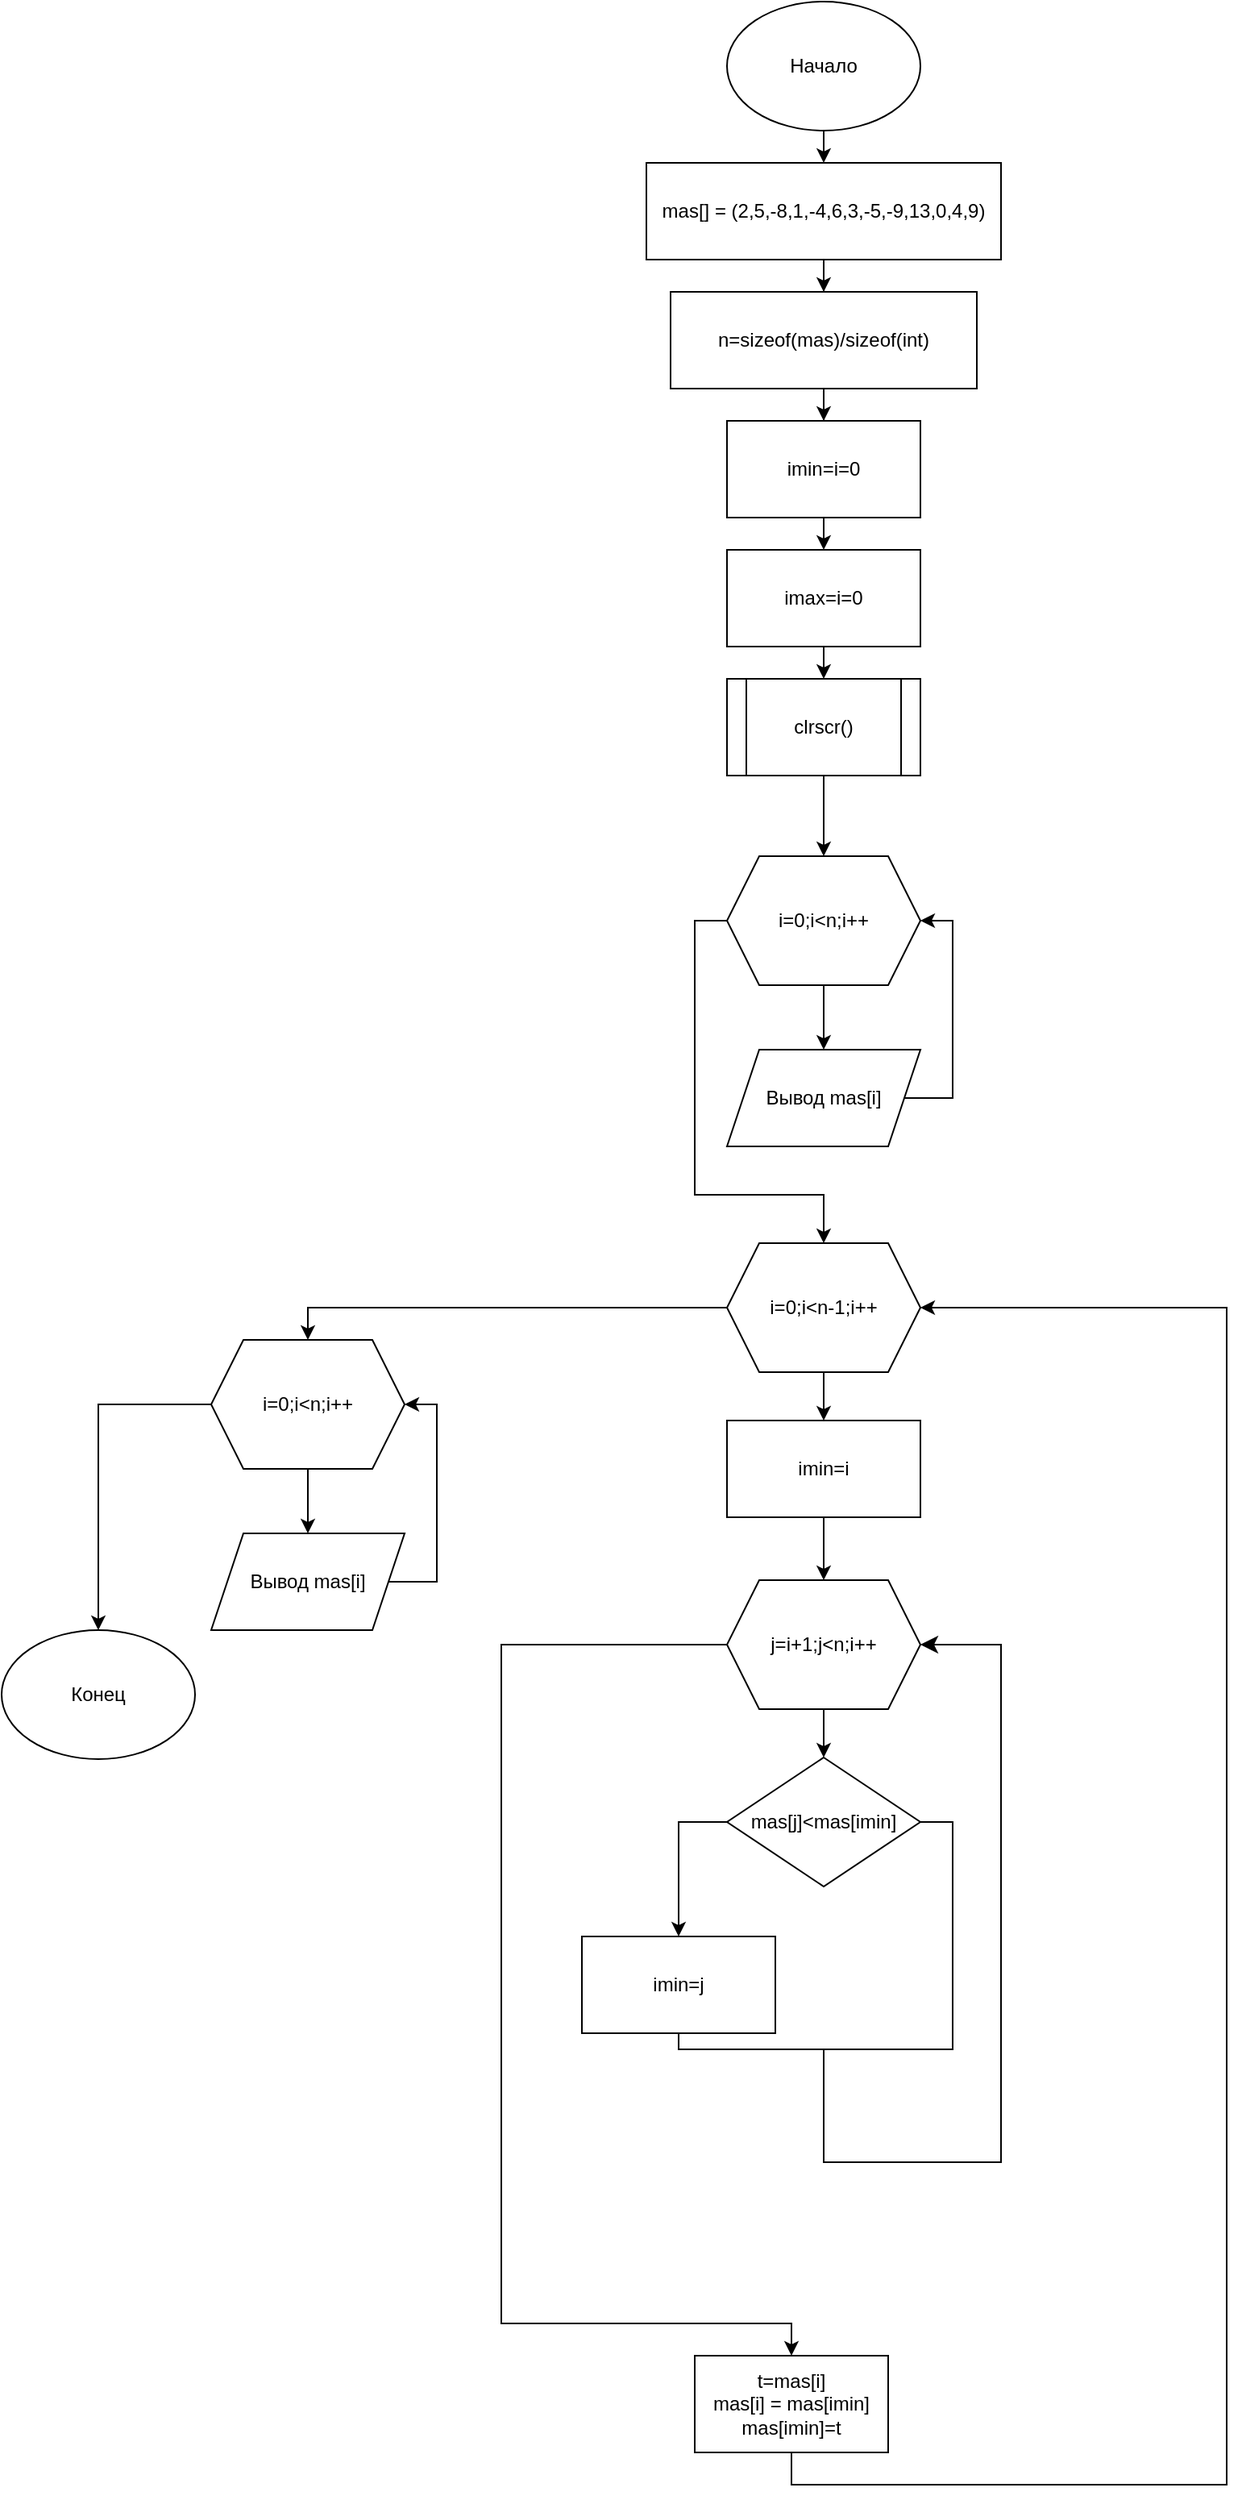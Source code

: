 <mxfile version="21.0.8" type="device" pages="4"><diagram name="Страница 1" id="xCpK1zFYW8KHWt22pNO9"><mxGraphModel dx="1434" dy="782" grid="1" gridSize="10" guides="1" tooltips="1" connect="1" arrows="1" fold="1" page="1" pageScale="1" pageWidth="827" pageHeight="1169" math="0" shadow="0"><root><mxCell id="0"/><mxCell id="1" parent="0"/><mxCell id="rhR2ILtRMwHd3k_kwmS5-3" style="edgeStyle=orthogonalEdgeStyle;rounded=0;orthogonalLoop=1;jettySize=auto;html=1;exitX=0.5;exitY=1;exitDx=0;exitDy=0;entryX=0.5;entryY=0;entryDx=0;entryDy=0;" parent="1" source="rhR2ILtRMwHd3k_kwmS5-1" target="rhR2ILtRMwHd3k_kwmS5-2" edge="1"><mxGeometry relative="1" as="geometry"/></mxCell><mxCell id="rhR2ILtRMwHd3k_kwmS5-1" value="&lt;div&gt;Начало&lt;/div&gt;" style="ellipse;whiteSpace=wrap;html=1;" parent="1" vertex="1"><mxGeometry x="470" y="10" width="120" height="80" as="geometry"/></mxCell><mxCell id="rhR2ILtRMwHd3k_kwmS5-5" style="edgeStyle=orthogonalEdgeStyle;rounded=0;orthogonalLoop=1;jettySize=auto;html=1;exitX=0.5;exitY=1;exitDx=0;exitDy=0;" parent="1" source="rhR2ILtRMwHd3k_kwmS5-2" target="rhR2ILtRMwHd3k_kwmS5-4" edge="1"><mxGeometry relative="1" as="geometry"/></mxCell><mxCell id="rhR2ILtRMwHd3k_kwmS5-2" value="mas[] = (2,5,-8,1,-4,6,3,-5,-9,13,0,4,9)" style="rounded=0;whiteSpace=wrap;html=1;" parent="1" vertex="1"><mxGeometry x="420" y="110" width="220" height="60" as="geometry"/></mxCell><mxCell id="rhR2ILtRMwHd3k_kwmS5-9" style="edgeStyle=orthogonalEdgeStyle;rounded=0;orthogonalLoop=1;jettySize=auto;html=1;exitX=0.5;exitY=1;exitDx=0;exitDy=0;" parent="1" source="rhR2ILtRMwHd3k_kwmS5-4" target="rhR2ILtRMwHd3k_kwmS5-7" edge="1"><mxGeometry relative="1" as="geometry"/></mxCell><mxCell id="rhR2ILtRMwHd3k_kwmS5-4" value="n=sizeof(mas)/sizeof(int)" style="rounded=0;whiteSpace=wrap;html=1;" parent="1" vertex="1"><mxGeometry x="435" y="190" width="190" height="60" as="geometry"/></mxCell><mxCell id="rhR2ILtRMwHd3k_kwmS5-10" style="edgeStyle=orthogonalEdgeStyle;rounded=0;orthogonalLoop=1;jettySize=auto;html=1;exitX=0.5;exitY=1;exitDx=0;exitDy=0;entryX=0.5;entryY=0;entryDx=0;entryDy=0;" parent="1" source="rhR2ILtRMwHd3k_kwmS5-7" target="rhR2ILtRMwHd3k_kwmS5-8" edge="1"><mxGeometry relative="1" as="geometry"/></mxCell><mxCell id="rhR2ILtRMwHd3k_kwmS5-7" value="imin=i=0" style="rounded=0;whiteSpace=wrap;html=1;" parent="1" vertex="1"><mxGeometry x="470" y="270" width="120" height="60" as="geometry"/></mxCell><mxCell id="rhR2ILtRMwHd3k_kwmS5-12" style="edgeStyle=orthogonalEdgeStyle;rounded=0;orthogonalLoop=1;jettySize=auto;html=1;exitX=0.5;exitY=1;exitDx=0;exitDy=0;entryX=0.5;entryY=0;entryDx=0;entryDy=0;" parent="1" source="rhR2ILtRMwHd3k_kwmS5-8" target="rhR2ILtRMwHd3k_kwmS5-11" edge="1"><mxGeometry relative="1" as="geometry"/></mxCell><mxCell id="rhR2ILtRMwHd3k_kwmS5-8" value="imax=i=0" style="rounded=0;whiteSpace=wrap;html=1;" parent="1" vertex="1"><mxGeometry x="470" y="350" width="120" height="60" as="geometry"/></mxCell><mxCell id="rhR2ILtRMwHd3k_kwmS5-16" style="edgeStyle=orthogonalEdgeStyle;rounded=0;orthogonalLoop=1;jettySize=auto;html=1;exitX=0.5;exitY=1;exitDx=0;exitDy=0;entryX=0.5;entryY=0;entryDx=0;entryDy=0;" parent="1" source="rhR2ILtRMwHd3k_kwmS5-11" target="rhR2ILtRMwHd3k_kwmS5-14" edge="1"><mxGeometry relative="1" as="geometry"/></mxCell><mxCell id="rhR2ILtRMwHd3k_kwmS5-11" value="clrscr()" style="shape=process;whiteSpace=wrap;html=1;backgroundOutline=1;" parent="1" vertex="1"><mxGeometry x="470" y="430" width="120" height="60" as="geometry"/></mxCell><mxCell id="rhR2ILtRMwHd3k_kwmS5-18" style="edgeStyle=orthogonalEdgeStyle;rounded=0;orthogonalLoop=1;jettySize=auto;html=1;exitX=0.5;exitY=1;exitDx=0;exitDy=0;entryX=0.5;entryY=0;entryDx=0;entryDy=0;" parent="1" source="rhR2ILtRMwHd3k_kwmS5-14" target="rhR2ILtRMwHd3k_kwmS5-17" edge="1"><mxGeometry relative="1" as="geometry"/></mxCell><mxCell id="rhR2ILtRMwHd3k_kwmS5-22" style="edgeStyle=orthogonalEdgeStyle;rounded=0;orthogonalLoop=1;jettySize=auto;html=1;exitX=0;exitY=0.5;exitDx=0;exitDy=0;entryX=0.5;entryY=0;entryDx=0;entryDy=0;" parent="1" source="rhR2ILtRMwHd3k_kwmS5-14" target="rhR2ILtRMwHd3k_kwmS5-21" edge="1"><mxGeometry relative="1" as="geometry"><Array as="points"><mxPoint x="450" y="580"/><mxPoint x="450" y="750"/><mxPoint x="530" y="750"/></Array></mxGeometry></mxCell><mxCell id="rhR2ILtRMwHd3k_kwmS5-14" value="i=0;i&amp;lt;n;i++" style="shape=hexagon;perimeter=hexagonPerimeter2;whiteSpace=wrap;html=1;fixedSize=1;" parent="1" vertex="1"><mxGeometry x="470" y="540" width="120" height="80" as="geometry"/></mxCell><mxCell id="rhR2ILtRMwHd3k_kwmS5-19" style="edgeStyle=orthogonalEdgeStyle;rounded=0;orthogonalLoop=1;jettySize=auto;html=1;exitX=1;exitY=0.5;exitDx=0;exitDy=0;entryX=1;entryY=0.5;entryDx=0;entryDy=0;" parent="1" source="rhR2ILtRMwHd3k_kwmS5-17" target="rhR2ILtRMwHd3k_kwmS5-14" edge="1"><mxGeometry relative="1" as="geometry"><Array as="points"><mxPoint x="610" y="690"/><mxPoint x="610" y="580"/></Array></mxGeometry></mxCell><mxCell id="rhR2ILtRMwHd3k_kwmS5-17" value="Вывод mas[i]" style="shape=parallelogram;perimeter=parallelogramPerimeter;whiteSpace=wrap;html=1;fixedSize=1;" parent="1" vertex="1"><mxGeometry x="470" y="660" width="120" height="60" as="geometry"/></mxCell><mxCell id="rhR2ILtRMwHd3k_kwmS5-24" style="edgeStyle=orthogonalEdgeStyle;rounded=0;orthogonalLoop=1;jettySize=auto;html=1;exitX=0.5;exitY=1;exitDx=0;exitDy=0;entryX=0.5;entryY=0;entryDx=0;entryDy=0;" parent="1" source="rhR2ILtRMwHd3k_kwmS5-21" target="rhR2ILtRMwHd3k_kwmS5-23" edge="1"><mxGeometry relative="1" as="geometry"/></mxCell><mxCell id="rhR2ILtRMwHd3k_kwmS5-44" style="edgeStyle=orthogonalEdgeStyle;rounded=0;orthogonalLoop=1;jettySize=auto;html=1;exitX=0;exitY=0.5;exitDx=0;exitDy=0;entryX=0.5;entryY=0;entryDx=0;entryDy=0;endArrow=classic;endFill=1;" parent="1" source="rhR2ILtRMwHd3k_kwmS5-21" target="rhR2ILtRMwHd3k_kwmS5-41" edge="1"><mxGeometry relative="1" as="geometry"/></mxCell><mxCell id="rhR2ILtRMwHd3k_kwmS5-21" value="i=0;i&amp;lt;n-1;i++" style="shape=hexagon;perimeter=hexagonPerimeter2;whiteSpace=wrap;html=1;fixedSize=1;" parent="1" vertex="1"><mxGeometry x="470" y="780" width="120" height="80" as="geometry"/></mxCell><mxCell id="rhR2ILtRMwHd3k_kwmS5-26" style="edgeStyle=orthogonalEdgeStyle;rounded=0;orthogonalLoop=1;jettySize=auto;html=1;exitX=0.5;exitY=1;exitDx=0;exitDy=0;entryX=0.5;entryY=0;entryDx=0;entryDy=0;" parent="1" source="rhR2ILtRMwHd3k_kwmS5-23" target="rhR2ILtRMwHd3k_kwmS5-25" edge="1"><mxGeometry relative="1" as="geometry"/></mxCell><mxCell id="rhR2ILtRMwHd3k_kwmS5-23" value="imin=i" style="rounded=0;whiteSpace=wrap;html=1;" parent="1" vertex="1"><mxGeometry x="470" y="890" width="120" height="60" as="geometry"/></mxCell><mxCell id="rhR2ILtRMwHd3k_kwmS5-28" style="edgeStyle=orthogonalEdgeStyle;rounded=0;orthogonalLoop=1;jettySize=auto;html=1;exitX=0.5;exitY=1;exitDx=0;exitDy=0;entryX=0.5;entryY=0;entryDx=0;entryDy=0;" parent="1" source="rhR2ILtRMwHd3k_kwmS5-25" target="rhR2ILtRMwHd3k_kwmS5-27" edge="1"><mxGeometry relative="1" as="geometry"/></mxCell><mxCell id="rhR2ILtRMwHd3k_kwmS5-36" style="edgeStyle=orthogonalEdgeStyle;rounded=0;orthogonalLoop=1;jettySize=auto;html=1;exitX=0;exitY=0.5;exitDx=0;exitDy=0;endArrow=classic;endFill=1;entryX=0.5;entryY=0;entryDx=0;entryDy=0;" parent="1" source="rhR2ILtRMwHd3k_kwmS5-25" target="rhR2ILtRMwHd3k_kwmS5-37" edge="1"><mxGeometry relative="1" as="geometry"><mxPoint x="520" y="1450" as="targetPoint"/><Array as="points"><mxPoint x="330" y="1029"/><mxPoint x="330" y="1450"/><mxPoint x="510" y="1450"/></Array></mxGeometry></mxCell><mxCell id="rhR2ILtRMwHd3k_kwmS5-25" value="j=i+1;j&amp;lt;n;i++" style="shape=hexagon;perimeter=hexagonPerimeter2;whiteSpace=wrap;html=1;fixedSize=1;" parent="1" vertex="1"><mxGeometry x="470" y="989" width="120" height="80" as="geometry"/></mxCell><mxCell id="rhR2ILtRMwHd3k_kwmS5-30" style="edgeStyle=orthogonalEdgeStyle;rounded=0;orthogonalLoop=1;jettySize=auto;html=1;exitX=0;exitY=0.5;exitDx=0;exitDy=0;entryX=0.5;entryY=0;entryDx=0;entryDy=0;" parent="1" source="rhR2ILtRMwHd3k_kwmS5-27" target="rhR2ILtRMwHd3k_kwmS5-29" edge="1"><mxGeometry relative="1" as="geometry"/></mxCell><mxCell id="rhR2ILtRMwHd3k_kwmS5-32" style="edgeStyle=orthogonalEdgeStyle;rounded=0;orthogonalLoop=1;jettySize=auto;html=1;exitX=1;exitY=0.5;exitDx=0;exitDy=0;endArrow=none;endFill=0;" parent="1" source="rhR2ILtRMwHd3k_kwmS5-27" edge="1"><mxGeometry relative="1" as="geometry"><mxPoint x="530" y="1330" as="targetPoint"/><Array as="points"><mxPoint x="610" y="1139"/><mxPoint x="610" y="1280"/><mxPoint x="530" y="1280"/></Array></mxGeometry></mxCell><mxCell id="rhR2ILtRMwHd3k_kwmS5-27" value="mas[j]&amp;lt;mas[imin]" style="rhombus;whiteSpace=wrap;html=1;" parent="1" vertex="1"><mxGeometry x="470" y="1099" width="120" height="80" as="geometry"/></mxCell><mxCell id="rhR2ILtRMwHd3k_kwmS5-33" style="edgeStyle=orthogonalEdgeStyle;rounded=0;orthogonalLoop=1;jettySize=auto;html=1;exitX=0.5;exitY=1;exitDx=0;exitDy=0;endArrow=none;endFill=0;" parent="1" source="rhR2ILtRMwHd3k_kwmS5-29" edge="1"><mxGeometry relative="1" as="geometry"><mxPoint x="530" y="1320" as="targetPoint"/><Array as="points"><mxPoint x="440" y="1280"/><mxPoint x="530" y="1280"/></Array></mxGeometry></mxCell><mxCell id="rhR2ILtRMwHd3k_kwmS5-29" value="imin=j" style="rounded=0;whiteSpace=wrap;html=1;" parent="1" vertex="1"><mxGeometry x="380" y="1210" width="120" height="60" as="geometry"/></mxCell><mxCell id="rhR2ILtRMwHd3k_kwmS5-35" value="" style="edgeStyle=segmentEdgeStyle;endArrow=classic;html=1;curved=0;rounded=0;endSize=8;startSize=8;sourcePerimeterSpacing=0;targetPerimeterSpacing=0;entryX=1;entryY=0.5;entryDx=0;entryDy=0;" parent="1" target="rhR2ILtRMwHd3k_kwmS5-25" edge="1"><mxGeometry width="100" relative="1" as="geometry"><mxPoint x="530" y="1330" as="sourcePoint"/><mxPoint x="650" y="1350" as="targetPoint"/><Array as="points"><mxPoint x="530" y="1350"/><mxPoint x="640" y="1350"/><mxPoint x="640" y="1029"/></Array></mxGeometry></mxCell><mxCell id="rhR2ILtRMwHd3k_kwmS5-38" style="edgeStyle=orthogonalEdgeStyle;rounded=0;orthogonalLoop=1;jettySize=auto;html=1;exitX=0.5;exitY=1;exitDx=0;exitDy=0;entryX=1;entryY=0.5;entryDx=0;entryDy=0;endArrow=classic;endFill=1;" parent="1" source="rhR2ILtRMwHd3k_kwmS5-37" target="rhR2ILtRMwHd3k_kwmS5-21" edge="1"><mxGeometry relative="1" as="geometry"><Array as="points"><mxPoint x="510" y="1550"/><mxPoint x="780" y="1550"/><mxPoint x="780" y="820"/></Array></mxGeometry></mxCell><mxCell id="rhR2ILtRMwHd3k_kwmS5-37" value="t=mas[i]&lt;div&gt;mas[i] = mas[imin]&lt;/div&gt;&lt;div&gt;mas[imin]=t&lt;br&gt;&lt;/div&gt;" style="rounded=0;whiteSpace=wrap;html=1;" parent="1" vertex="1"><mxGeometry x="450" y="1470" width="120" height="60" as="geometry"/></mxCell><mxCell id="rhR2ILtRMwHd3k_kwmS5-40" style="edgeStyle=orthogonalEdgeStyle;rounded=0;orthogonalLoop=1;jettySize=auto;html=1;exitX=0.5;exitY=1;exitDx=0;exitDy=0;entryX=0.5;entryY=0;entryDx=0;entryDy=0;" parent="1" source="rhR2ILtRMwHd3k_kwmS5-41" target="rhR2ILtRMwHd3k_kwmS5-43" edge="1"><mxGeometry relative="1" as="geometry"/></mxCell><mxCell id="rhR2ILtRMwHd3k_kwmS5-46" style="edgeStyle=orthogonalEdgeStyle;rounded=0;orthogonalLoop=1;jettySize=auto;html=1;exitX=0;exitY=0.5;exitDx=0;exitDy=0;entryX=0.5;entryY=0;entryDx=0;entryDy=0;endArrow=classic;endFill=1;" parent="1" source="rhR2ILtRMwHd3k_kwmS5-41" target="rhR2ILtRMwHd3k_kwmS5-45" edge="1"><mxGeometry relative="1" as="geometry"/></mxCell><mxCell id="rhR2ILtRMwHd3k_kwmS5-41" value="i=0;i&amp;lt;n;i++" style="shape=hexagon;perimeter=hexagonPerimeter2;whiteSpace=wrap;html=1;fixedSize=1;" parent="1" vertex="1"><mxGeometry x="150" y="840" width="120" height="80" as="geometry"/></mxCell><mxCell id="rhR2ILtRMwHd3k_kwmS5-42" style="edgeStyle=orthogonalEdgeStyle;rounded=0;orthogonalLoop=1;jettySize=auto;html=1;exitX=1;exitY=0.5;exitDx=0;exitDy=0;entryX=1;entryY=0.5;entryDx=0;entryDy=0;" parent="1" source="rhR2ILtRMwHd3k_kwmS5-43" target="rhR2ILtRMwHd3k_kwmS5-41" edge="1"><mxGeometry relative="1" as="geometry"><Array as="points"><mxPoint x="290" y="990"/><mxPoint x="290" y="880"/></Array></mxGeometry></mxCell><mxCell id="rhR2ILtRMwHd3k_kwmS5-43" value="Вывод mas[i]" style="shape=parallelogram;perimeter=parallelogramPerimeter;whiteSpace=wrap;html=1;fixedSize=1;" parent="1" vertex="1"><mxGeometry x="150" y="960" width="120" height="60" as="geometry"/></mxCell><mxCell id="rhR2ILtRMwHd3k_kwmS5-45" value="Конец" style="ellipse;whiteSpace=wrap;html=1;" parent="1" vertex="1"><mxGeometry x="20" y="1020" width="120" height="80" as="geometry"/></mxCell></root></mxGraphModel></diagram><diagram id="2qNjCqKw8jT_l5k8Zf1W" name="Страница 2"><mxGraphModel dx="2049" dy="1117" grid="1" gridSize="10" guides="1" tooltips="1" connect="1" arrows="1" fold="1" page="1" pageScale="1" pageWidth="827" pageHeight="1169" math="0" shadow="0"><root><mxCell id="0"/><mxCell id="1" parent="0"/><mxCell id="cDGxg3aMBqavwJOz3UAn-42" style="edgeStyle=orthogonalEdgeStyle;rounded=0;orthogonalLoop=1;jettySize=auto;html=1;exitX=0.5;exitY=1;exitDx=0;exitDy=0;entryX=0.5;entryY=0;entryDx=0;entryDy=0;" edge="1" parent="1" source="cDGxg3aMBqavwJOz3UAn-2" target="cDGxg3aMBqavwJOz3UAn-41"><mxGeometry relative="1" as="geometry"/></mxCell><mxCell id="cDGxg3aMBqavwJOz3UAn-2" value="&lt;div&gt;Начало&lt;/div&gt;" style="ellipse;whiteSpace=wrap;html=1;" vertex="1" parent="1"><mxGeometry x="470" y="10" width="120" height="80" as="geometry"/></mxCell><mxCell id="cDGxg3aMBqavwJOz3UAn-40" value="template &amp;lt;typename T&amp;gt;&lt;br&gt;void quicksort( std::vector&amp;lt;T&amp;gt; &amp;amp; a, int left, int right )" style="text;html=1;align=center;verticalAlign=middle;resizable=0;points=[];autosize=1;strokeColor=none;fillColor=none;" vertex="1" parent="1"><mxGeometry x="180" y="20" width="290" height="40" as="geometry"/></mxCell><mxCell id="cDGxg3aMBqavwJOz3UAn-44" style="edgeStyle=orthogonalEdgeStyle;rounded=0;orthogonalLoop=1;jettySize=auto;html=1;exitX=0;exitY=0.5;exitDx=0;exitDy=0;entryX=0.5;entryY=0;entryDx=0;entryDy=0;" edge="1" parent="1" source="cDGxg3aMBqavwJOz3UAn-41" target="cDGxg3aMBqavwJOz3UAn-43"><mxGeometry relative="1" as="geometry"/></mxCell><mxCell id="cDGxg3aMBqavwJOz3UAn-73" style="edgeStyle=orthogonalEdgeStyle;rounded=0;orthogonalLoop=1;jettySize=auto;html=1;exitX=1;exitY=0.5;exitDx=0;exitDy=0;entryX=0.5;entryY=0;entryDx=0;entryDy=0;" edge="1" parent="1" source="cDGxg3aMBqavwJOz3UAn-41" target="cDGxg3aMBqavwJOz3UAn-72"><mxGeometry relative="1" as="geometry"/></mxCell><mxCell id="cDGxg3aMBqavwJOz3UAn-41" value="left + 10 &lt;= right" style="rhombus;whiteSpace=wrap;html=1;" vertex="1" parent="1"><mxGeometry x="470" y="120" width="120" height="80" as="geometry"/></mxCell><mxCell id="cDGxg3aMBqavwJOz3UAn-46" style="edgeStyle=orthogonalEdgeStyle;rounded=0;orthogonalLoop=1;jettySize=auto;html=1;exitX=0.5;exitY=1;exitDx=0;exitDy=0;entryX=0.5;entryY=0;entryDx=0;entryDy=0;" edge="1" parent="1" source="cDGxg3aMBqavwJOz3UAn-43" target="cDGxg3aMBqavwJOz3UAn-45"><mxGeometry relative="1" as="geometry"/></mxCell><mxCell id="cDGxg3aMBqavwJOz3UAn-43" value="const T &amp;amp; pivot = median( a, left, right )" style="rounded=0;whiteSpace=wrap;html=1;" vertex="1" parent="1"><mxGeometry x="260" y="270" width="230" height="60" as="geometry"/></mxCell><mxCell id="cDGxg3aMBqavwJOz3UAn-48" style="edgeStyle=orthogonalEdgeStyle;rounded=0;orthogonalLoop=1;jettySize=auto;html=1;exitX=0.5;exitY=1;exitDx=0;exitDy=0;" edge="1" parent="1" source="cDGxg3aMBqavwJOz3UAn-45" target="cDGxg3aMBqavwJOz3UAn-47"><mxGeometry relative="1" as="geometry"/></mxCell><mxCell id="cDGxg3aMBqavwJOz3UAn-45" value="int i = left, j = right - 1" style="rounded=0;whiteSpace=wrap;html=1;" vertex="1" parent="1"><mxGeometry x="260" y="380" width="230" height="60" as="geometry"/></mxCell><mxCell id="cDGxg3aMBqavwJOz3UAn-50" style="edgeStyle=orthogonalEdgeStyle;rounded=0;orthogonalLoop=1;jettySize=auto;html=1;exitX=0.5;exitY=1;exitDx=0;exitDy=0;" edge="1" parent="1" source="cDGxg3aMBqavwJOz3UAn-47" target="cDGxg3aMBqavwJOz3UAn-49"><mxGeometry relative="1" as="geometry"/></mxCell><mxCell id="cDGxg3aMBqavwJOz3UAn-62" style="edgeStyle=orthogonalEdgeStyle;rounded=0;orthogonalLoop=1;jettySize=auto;html=1;exitX=0;exitY=0.5;exitDx=0;exitDy=0;entryX=0.5;entryY=0;entryDx=0;entryDy=0;" edge="1" parent="1" source="cDGxg3aMBqavwJOz3UAn-47" target="cDGxg3aMBqavwJOz3UAn-61"><mxGeometry relative="1" as="geometry"/></mxCell><mxCell id="cDGxg3aMBqavwJOz3UAn-47" value="; ;" style="shape=hexagon;perimeter=hexagonPerimeter2;whiteSpace=wrap;html=1;fixedSize=1;" vertex="1" parent="1"><mxGeometry x="315" y="480" width="120" height="80" as="geometry"/></mxCell><mxCell id="cDGxg3aMBqavwJOz3UAn-51" style="edgeStyle=orthogonalEdgeStyle;rounded=0;orthogonalLoop=1;jettySize=auto;html=1;exitX=0.5;exitY=1;exitDx=0;exitDy=0;" edge="1" parent="1" source="cDGxg3aMBqavwJOz3UAn-49"><mxGeometry relative="1" as="geometry"><mxPoint x="375.286" y="590" as="targetPoint"/></mxGeometry></mxCell><mxCell id="cDGxg3aMBqavwJOz3UAn-53" style="edgeStyle=orthogonalEdgeStyle;rounded=0;orthogonalLoop=1;jettySize=auto;html=1;exitX=0;exitY=0.5;exitDx=0;exitDy=0;entryX=0.5;entryY=0;entryDx=0;entryDy=0;" edge="1" parent="1" source="cDGxg3aMBqavwJOz3UAn-49" target="cDGxg3aMBqavwJOz3UAn-52"><mxGeometry relative="1" as="geometry"/></mxCell><mxCell id="cDGxg3aMBqavwJOz3UAn-49" value="a[ ++i ] &lt; pivot" style="rhombus;whiteSpace=wrap;html=1;" vertex="1" parent="1"><mxGeometry x="327.5" y="610" width="95" height="80" as="geometry"/></mxCell><mxCell id="cDGxg3aMBqavwJOz3UAn-54" style="edgeStyle=orthogonalEdgeStyle;rounded=0;orthogonalLoop=1;jettySize=auto;html=1;exitX=0.5;exitY=1;exitDx=0;exitDy=0;" edge="1" parent="1" source="cDGxg3aMBqavwJOz3UAn-52"><mxGeometry relative="1" as="geometry"><mxPoint x="375.286" y="810" as="targetPoint"/></mxGeometry></mxCell><mxCell id="cDGxg3aMBqavwJOz3UAn-57" style="edgeStyle=orthogonalEdgeStyle;rounded=0;orthogonalLoop=1;jettySize=auto;html=1;exitX=0;exitY=0.5;exitDx=0;exitDy=0;entryX=0.5;entryY=0;entryDx=0;entryDy=0;" edge="1" parent="1" source="cDGxg3aMBqavwJOz3UAn-52" target="cDGxg3aMBqavwJOz3UAn-56"><mxGeometry relative="1" as="geometry"/></mxCell><mxCell id="cDGxg3aMBqavwJOz3UAn-52" value="pivot &lt; a[ --j ]" style="rhombus;whiteSpace=wrap;html=1;" vertex="1" parent="1"><mxGeometry x="327.5" y="830" width="95" height="80" as="geometry"/></mxCell><mxCell id="cDGxg3aMBqavwJOz3UAn-59" style="edgeStyle=orthogonalEdgeStyle;rounded=0;orthogonalLoop=1;jettySize=auto;html=1;exitX=0;exitY=0.5;exitDx=0;exitDy=0;entryX=0.5;entryY=0;entryDx=0;entryDy=0;" edge="1" parent="1" source="cDGxg3aMBqavwJOz3UAn-56" target="cDGxg3aMBqavwJOz3UAn-58"><mxGeometry relative="1" as="geometry"/></mxCell><mxCell id="cDGxg3aMBqavwJOz3UAn-60" style="edgeStyle=orthogonalEdgeStyle;rounded=0;orthogonalLoop=1;jettySize=auto;html=1;exitX=1;exitY=0.5;exitDx=0;exitDy=0;entryX=1;entryY=0.5;entryDx=0;entryDy=0;" edge="1" parent="1" source="cDGxg3aMBqavwJOz3UAn-56" target="cDGxg3aMBqavwJOz3UAn-47"><mxGeometry relative="1" as="geometry"><Array as="points"><mxPoint x="530" y="1030"/><mxPoint x="530" y="520"/></Array></mxGeometry></mxCell><mxCell id="cDGxg3aMBqavwJOz3UAn-56" value="i &lt; j" style="rhombus;whiteSpace=wrap;html=1;" vertex="1" parent="1"><mxGeometry x="334" y="990" width="80" height="80" as="geometry"/></mxCell><mxCell id="cDGxg3aMBqavwJOz3UAn-84" style="edgeStyle=orthogonalEdgeStyle;rounded=0;orthogonalLoop=1;jettySize=auto;html=1;exitX=0.5;exitY=1;exitDx=0;exitDy=0;endArrow=none;endFill=0;" edge="1" parent="1" source="cDGxg3aMBqavwJOz3UAn-58"><mxGeometry relative="1" as="geometry"><mxPoint x="530" y="1030" as="targetPoint"/></mxGeometry></mxCell><mxCell id="cDGxg3aMBqavwJOz3UAn-58" value="std::swap( a[ i ], a[ j ] )" style="shape=process;whiteSpace=wrap;html=1;backgroundOutline=1;" vertex="1" parent="1"><mxGeometry x="195" y="1109" width="165" height="60" as="geometry"/></mxCell><mxCell id="cDGxg3aMBqavwJOz3UAn-67" style="edgeStyle=orthogonalEdgeStyle;rounded=0;orthogonalLoop=1;jettySize=auto;html=1;exitX=0.5;exitY=1;exitDx=0;exitDy=0;entryX=0.5;entryY=0;entryDx=0;entryDy=0;" edge="1" parent="1" source="cDGxg3aMBqavwJOz3UAn-61" target="cDGxg3aMBqavwJOz3UAn-66"><mxGeometry relative="1" as="geometry"/></mxCell><mxCell id="cDGxg3aMBqavwJOz3UAn-61" value="std::swap( a[ i ], a[ right - 1 ] )" style="shape=process;whiteSpace=wrap;html=1;backgroundOutline=1;" vertex="1" parent="1"><mxGeometry x="10" y="585" width="205" height="60" as="geometry"/></mxCell><mxCell id="cDGxg3aMBqavwJOz3UAn-69" style="edgeStyle=orthogonalEdgeStyle;rounded=0;orthogonalLoop=1;jettySize=auto;html=1;exitX=0.5;exitY=1;exitDx=0;exitDy=0;entryX=0.5;entryY=0;entryDx=0;entryDy=0;" edge="1" parent="1" source="cDGxg3aMBqavwJOz3UAn-66" target="cDGxg3aMBqavwJOz3UAn-68"><mxGeometry relative="1" as="geometry"/></mxCell><mxCell id="cDGxg3aMBqavwJOz3UAn-66" value="quicksort( a, left, i - 1 )" style="shape=process;whiteSpace=wrap;html=1;backgroundOutline=1;" vertex="1" parent="1"><mxGeometry x="10" y="700" width="205" height="60" as="geometry"/></mxCell><mxCell id="cDGxg3aMBqavwJOz3UAn-71" style="edgeStyle=orthogonalEdgeStyle;rounded=0;orthogonalLoop=1;jettySize=auto;html=1;exitX=0.5;exitY=1;exitDx=0;exitDy=0;entryX=0.5;entryY=0;entryDx=0;entryDy=0;" edge="1" parent="1" source="cDGxg3aMBqavwJOz3UAn-68" target="cDGxg3aMBqavwJOz3UAn-70"><mxGeometry relative="1" as="geometry"/></mxCell><mxCell id="cDGxg3aMBqavwJOz3UAn-68" value="quicksort( a, i + 1, right )" style="shape=process;whiteSpace=wrap;html=1;backgroundOutline=1;" vertex="1" parent="1"><mxGeometry x="10" y="800" width="205" height="60" as="geometry"/></mxCell><mxCell id="cDGxg3aMBqavwJOz3UAn-70" value="Конец" style="ellipse;whiteSpace=wrap;html=1;" vertex="1" parent="1"><mxGeometry x="52.5" y="900" width="120" height="80" as="geometry"/></mxCell><mxCell id="cDGxg3aMBqavwJOz3UAn-75" style="edgeStyle=orthogonalEdgeStyle;rounded=0;orthogonalLoop=1;jettySize=auto;html=1;exitX=0.5;exitY=1;exitDx=0;exitDy=0;entryX=0.5;entryY=0;entryDx=0;entryDy=0;" edge="1" parent="1" source="cDGxg3aMBqavwJOz3UAn-72" target="cDGxg3aMBqavwJOz3UAn-74"><mxGeometry relative="1" as="geometry"/></mxCell><mxCell id="cDGxg3aMBqavwJOz3UAn-72" value="insertionSort( a, left, right );" style="shape=process;whiteSpace=wrap;html=1;backgroundOutline=1;" vertex="1" parent="1"><mxGeometry x="570" y="250" width="200" height="60" as="geometry"/></mxCell><mxCell id="cDGxg3aMBqavwJOz3UAn-74" value="Конец" style="ellipse;whiteSpace=wrap;html=1;" vertex="1" parent="1"><mxGeometry x="610" y="360" width="120" height="80" as="geometry"/></mxCell><mxCell id="cDGxg3aMBqavwJOz3UAn-76" value="+" style="text;html=1;align=center;verticalAlign=middle;resizable=0;points=[];autosize=1;strokeColor=none;fillColor=none;" vertex="1" parent="1"><mxGeometry x="450" y="120" width="30" height="30" as="geometry"/></mxCell><mxCell id="cDGxg3aMBqavwJOz3UAn-77" value="-" style="text;html=1;align=center;verticalAlign=middle;resizable=0;points=[];autosize=1;strokeColor=none;fillColor=none;" vertex="1" parent="1"><mxGeometry x="580" y="120" width="30" height="30" as="geometry"/></mxCell><mxCell id="cDGxg3aMBqavwJOz3UAn-78" value="+" style="text;html=1;align=center;verticalAlign=middle;resizable=0;points=[];autosize=1;strokeColor=none;fillColor=none;" vertex="1" parent="1"><mxGeometry x="384" y="900" width="30" height="30" as="geometry"/></mxCell><mxCell id="cDGxg3aMBqavwJOz3UAn-79" value="-" style="text;html=1;align=center;verticalAlign=middle;resizable=0;points=[];autosize=1;strokeColor=none;fillColor=none;" vertex="1" parent="1"><mxGeometry x="304" y="840" width="30" height="30" as="geometry"/></mxCell><mxCell id="cDGxg3aMBqavwJOz3UAn-80" value="+" style="text;html=1;align=center;verticalAlign=middle;resizable=0;points=[];autosize=1;strokeColor=none;fillColor=none;" vertex="1" parent="1"><mxGeometry x="384" y="680" width="30" height="30" as="geometry"/></mxCell><mxCell id="cDGxg3aMBqavwJOz3UAn-81" value="-" style="text;html=1;align=center;verticalAlign=middle;resizable=0;points=[];autosize=1;strokeColor=none;fillColor=none;" vertex="1" parent="1"><mxGeometry x="304" y="620" width="30" height="30" as="geometry"/></mxCell><mxCell id="cDGxg3aMBqavwJOz3UAn-82" value="+" style="text;html=1;align=center;verticalAlign=middle;resizable=0;points=[];autosize=1;strokeColor=none;fillColor=none;" vertex="1" parent="1"><mxGeometry x="325" y="995" width="30" height="30" as="geometry"/></mxCell><mxCell id="cDGxg3aMBqavwJOz3UAn-83" value="-" style="text;html=1;align=center;verticalAlign=middle;resizable=0;points=[];autosize=1;strokeColor=none;fillColor=none;" vertex="1" parent="1"><mxGeometry x="392.5" y="995" width="30" height="30" as="geometry"/></mxCell></root></mxGraphModel></diagram><diagram id="rVGFYU4QsSHP9auRlauI" name="Страница 3"><mxGraphModel dx="3187" dy="1738" grid="1" gridSize="10" guides="1" tooltips="1" connect="1" arrows="1" fold="1" page="1" pageScale="1" pageWidth="827" pageHeight="1169" math="0" shadow="0"><root><mxCell id="0"/><mxCell id="1" parent="0"/><mxCell id="Dm4j-lo0Cb_w6nmTm8Ur-44" style="edgeStyle=orthogonalEdgeStyle;rounded=0;orthogonalLoop=1;jettySize=auto;html=1;exitX=0.5;exitY=1;exitDx=0;exitDy=0;entryX=0.5;entryY=0;entryDx=0;entryDy=0;" edge="1" parent="1" source="Dm4j-lo0Cb_w6nmTm8Ur-2" target="Dm4j-lo0Cb_w6nmTm8Ur-43"><mxGeometry relative="1" as="geometry"/></mxCell><mxCell id="Dm4j-lo0Cb_w6nmTm8Ur-2" value="&lt;div&gt;Начало&lt;/div&gt;" style="ellipse;whiteSpace=wrap;html=1;" vertex="1" parent="1"><mxGeometry x="470" y="10" width="120" height="80" as="geometry"/></mxCell><mxCell id="Dm4j-lo0Cb_w6nmTm8Ur-3" value="template &amp;lt;typename T&amp;gt;&lt;br&gt;const T &amp;amp; median( std::vector&amp;lt;T&amp;gt; &amp;amp; a, int left, int right )" style="text;html=1;align=center;verticalAlign=middle;resizable=0;points=[];autosize=1;strokeColor=none;fillColor=none;" vertex="1" parent="1"><mxGeometry x="160" y="20" width="310" height="40" as="geometry"/></mxCell><mxCell id="Dm4j-lo0Cb_w6nmTm8Ur-46" style="edgeStyle=orthogonalEdgeStyle;rounded=0;orthogonalLoop=1;jettySize=auto;html=1;exitX=0.5;exitY=1;exitDx=0;exitDy=0;entryX=0.5;entryY=0;entryDx=0;entryDy=0;" edge="1" parent="1" source="Dm4j-lo0Cb_w6nmTm8Ur-43" target="Dm4j-lo0Cb_w6nmTm8Ur-45"><mxGeometry relative="1" as="geometry"/></mxCell><mxCell id="Dm4j-lo0Cb_w6nmTm8Ur-43" value="int center = ( left + right ) / 2;" style="rounded=0;whiteSpace=wrap;html=1;" vertex="1" parent="1"><mxGeometry x="445" y="130" width="170" height="60" as="geometry"/></mxCell><mxCell id="Dm4j-lo0Cb_w6nmTm8Ur-48" style="edgeStyle=orthogonalEdgeStyle;rounded=0;orthogonalLoop=1;jettySize=auto;html=1;exitX=0;exitY=0.5;exitDx=0;exitDy=0;" edge="1" parent="1" source="Dm4j-lo0Cb_w6nmTm8Ur-45" target="Dm4j-lo0Cb_w6nmTm8Ur-47"><mxGeometry relative="1" as="geometry"/></mxCell><mxCell id="Dm4j-lo0Cb_w6nmTm8Ur-55" style="edgeStyle=orthogonalEdgeStyle;rounded=0;orthogonalLoop=1;jettySize=auto;html=1;exitX=1;exitY=0.5;exitDx=0;exitDy=0;endArrow=none;endFill=0;" edge="1" parent="1" source="Dm4j-lo0Cb_w6nmTm8Ur-45"><mxGeometry relative="1" as="geometry"><mxPoint x="530" y="490" as="targetPoint"/><Array as="points"><mxPoint x="690" y="270"/><mxPoint x="690" y="430"/><mxPoint x="530" y="430"/></Array></mxGeometry></mxCell><mxCell id="Dm4j-lo0Cb_w6nmTm8Ur-45" value="a[ center ] &lt; a[ left ]" style="rhombus;whiteSpace=wrap;html=1;" vertex="1" parent="1"><mxGeometry x="465" y="230" width="130" height="80" as="geometry"/></mxCell><mxCell id="Dm4j-lo0Cb_w6nmTm8Ur-50" style="edgeStyle=orthogonalEdgeStyle;rounded=0;orthogonalLoop=1;jettySize=auto;html=1;exitX=0.5;exitY=1;exitDx=0;exitDy=0;entryX=0.5;entryY=0;entryDx=0;entryDy=0;" edge="1" parent="1" source="Dm4j-lo0Cb_w6nmTm8Ur-47" target="Dm4j-lo0Cb_w6nmTm8Ur-49"><mxGeometry relative="1" as="geometry"><Array as="points"><mxPoint x="360" y="430"/><mxPoint x="530" y="430"/></Array></mxGeometry></mxCell><mxCell id="Dm4j-lo0Cb_w6nmTm8Ur-47" value="std::swap( a[ left ], a[ center ] )" style="shape=process;whiteSpace=wrap;html=1;backgroundOutline=1;" vertex="1" parent="1"><mxGeometry x="250" y="330" width="220" height="60" as="geometry"/></mxCell><mxCell id="Dm4j-lo0Cb_w6nmTm8Ur-56" style="edgeStyle=orthogonalEdgeStyle;rounded=0;orthogonalLoop=1;jettySize=auto;html=1;exitX=0;exitY=0.5;exitDx=0;exitDy=0;" edge="1" parent="1" source="Dm4j-lo0Cb_w6nmTm8Ur-49" target="Dm4j-lo0Cb_w6nmTm8Ur-53"><mxGeometry relative="1" as="geometry"/></mxCell><mxCell id="Dm4j-lo0Cb_w6nmTm8Ur-59" style="edgeStyle=orthogonalEdgeStyle;rounded=0;orthogonalLoop=1;jettySize=auto;html=1;exitX=1;exitY=0.5;exitDx=0;exitDy=0;entryX=0.5;entryY=0;entryDx=0;entryDy=0;" edge="1" parent="1" source="Dm4j-lo0Cb_w6nmTm8Ur-49" target="Dm4j-lo0Cb_w6nmTm8Ur-57"><mxGeometry relative="1" as="geometry"><Array as="points"><mxPoint x="700" y="545"/><mxPoint x="700" y="740"/><mxPoint x="530" y="740"/></Array></mxGeometry></mxCell><mxCell id="Dm4j-lo0Cb_w6nmTm8Ur-49" value="a[ right ] &lt; a[ left ]" style="rhombus;whiteSpace=wrap;html=1;" vertex="1" parent="1"><mxGeometry x="470" y="505" width="120" height="80" as="geometry"/></mxCell><mxCell id="Dm4j-lo0Cb_w6nmTm8Ur-58" style="edgeStyle=orthogonalEdgeStyle;rounded=0;orthogonalLoop=1;jettySize=auto;html=1;exitX=0.5;exitY=1;exitDx=0;exitDy=0;entryX=0.5;entryY=0;entryDx=0;entryDy=0;" edge="1" parent="1" source="Dm4j-lo0Cb_w6nmTm8Ur-53" target="Dm4j-lo0Cb_w6nmTm8Ur-57"><mxGeometry relative="1" as="geometry"><Array as="points"><mxPoint x="360" y="740"/><mxPoint x="530" y="740"/></Array></mxGeometry></mxCell><mxCell id="Dm4j-lo0Cb_w6nmTm8Ur-53" value="std::swap( a[ left ], a[ right ] )" style="shape=process;whiteSpace=wrap;html=1;backgroundOutline=1;" vertex="1" parent="1"><mxGeometry x="300" y="620" width="120" height="60" as="geometry"/></mxCell><mxCell id="Dm4j-lo0Cb_w6nmTm8Ur-61" style="edgeStyle=orthogonalEdgeStyle;rounded=0;orthogonalLoop=1;jettySize=auto;html=1;exitX=0;exitY=0.5;exitDx=0;exitDy=0;" edge="1" parent="1" source="Dm4j-lo0Cb_w6nmTm8Ur-57" target="Dm4j-lo0Cb_w6nmTm8Ur-60"><mxGeometry relative="1" as="geometry"/></mxCell><mxCell id="Dm4j-lo0Cb_w6nmTm8Ur-64" style="edgeStyle=orthogonalEdgeStyle;rounded=0;orthogonalLoop=1;jettySize=auto;html=1;exitX=1;exitY=0.5;exitDx=0;exitDy=0;entryX=0.528;entryY=0.028;entryDx=0;entryDy=0;entryPerimeter=0;" edge="1" parent="1" source="Dm4j-lo0Cb_w6nmTm8Ur-57" target="Dm4j-lo0Cb_w6nmTm8Ur-62"><mxGeometry relative="1" as="geometry"><Array as="points"><mxPoint x="710" y="850"/><mxPoint x="710" y="1090"/><mxPoint x="537" y="1090"/></Array></mxGeometry></mxCell><mxCell id="Dm4j-lo0Cb_w6nmTm8Ur-57" value="a[ right ] &amp;lt; a[ center ]" style="rhombus;whiteSpace=wrap;html=1;" vertex="1" parent="1"><mxGeometry x="460" y="810" width="140" height="80" as="geometry"/></mxCell><mxCell id="Dm4j-lo0Cb_w6nmTm8Ur-63" style="edgeStyle=orthogonalEdgeStyle;rounded=0;orthogonalLoop=1;jettySize=auto;html=1;exitX=0.5;exitY=1;exitDx=0;exitDy=0;entryX=0.528;entryY=0.017;entryDx=0;entryDy=0;entryPerimeter=0;" edge="1" parent="1" source="Dm4j-lo0Cb_w6nmTm8Ur-60" target="Dm4j-lo0Cb_w6nmTm8Ur-62"><mxGeometry relative="1" as="geometry"/></mxCell><mxCell id="Dm4j-lo0Cb_w6nmTm8Ur-60" value="std::swap( a[ center ], a[ right ] )" style="shape=process;whiteSpace=wrap;html=1;backgroundOutline=1;" vertex="1" parent="1"><mxGeometry x="260" y="960" width="215" height="60" as="geometry"/></mxCell><mxCell id="Dm4j-lo0Cb_w6nmTm8Ur-66" style="edgeStyle=orthogonalEdgeStyle;rounded=0;orthogonalLoop=1;jettySize=auto;html=1;exitX=0.5;exitY=1;exitDx=0;exitDy=0;entryX=0.5;entryY=0;entryDx=0;entryDy=0;" edge="1" parent="1" source="Dm4j-lo0Cb_w6nmTm8Ur-62" target="Dm4j-lo0Cb_w6nmTm8Ur-65"><mxGeometry relative="1" as="geometry"/></mxCell><mxCell id="Dm4j-lo0Cb_w6nmTm8Ur-62" value="std::swap( a[ center ], a[ right - 1 ] );" style="shape=process;whiteSpace=wrap;html=1;backgroundOutline=1;" vertex="1" parent="1"><mxGeometry x="400" y="1160" width="260" height="60" as="geometry"/></mxCell><mxCell id="Dm4j-lo0Cb_w6nmTm8Ur-65" value="return a[ right - 1 ];" style="ellipse;whiteSpace=wrap;html=1;" vertex="1" parent="1"><mxGeometry x="470" y="1330" width="120" height="80" as="geometry"/></mxCell><mxCell id="Dm4j-lo0Cb_w6nmTm8Ur-67" value="+" style="text;html=1;align=center;verticalAlign=middle;resizable=0;points=[];autosize=1;strokeColor=none;fillColor=none;" vertex="1" parent="1"><mxGeometry x="460" y="230" width="30" height="30" as="geometry"/></mxCell><mxCell id="Dm4j-lo0Cb_w6nmTm8Ur-68" value="-" style="text;html=1;align=center;verticalAlign=middle;resizable=0;points=[];autosize=1;strokeColor=none;fillColor=none;" vertex="1" parent="1"><mxGeometry x="555" y="230" width="30" height="30" as="geometry"/></mxCell><mxCell id="Dm4j-lo0Cb_w6nmTm8Ur-69" value="+" style="text;html=1;align=center;verticalAlign=middle;resizable=0;points=[];autosize=1;strokeColor=none;fillColor=none;" vertex="1" parent="1"><mxGeometry x="465" y="500" width="30" height="30" as="geometry"/></mxCell><mxCell id="Dm4j-lo0Cb_w6nmTm8Ur-70" value="-" style="text;html=1;align=center;verticalAlign=middle;resizable=0;points=[];autosize=1;strokeColor=none;fillColor=none;" vertex="1" parent="1"><mxGeometry x="560" y="500" width="30" height="30" as="geometry"/></mxCell><mxCell id="Dm4j-lo0Cb_w6nmTm8Ur-71" value="+" style="text;html=1;align=center;verticalAlign=middle;resizable=0;points=[];autosize=1;strokeColor=none;fillColor=none;" vertex="1" parent="1"><mxGeometry x="465" y="800" width="30" height="30" as="geometry"/></mxCell><mxCell id="Dm4j-lo0Cb_w6nmTm8Ur-72" value="-" style="text;html=1;align=center;verticalAlign=middle;resizable=0;points=[];autosize=1;strokeColor=none;fillColor=none;" vertex="1" parent="1"><mxGeometry x="560" y="800" width="30" height="30" as="geometry"/></mxCell></root></mxGraphModel></diagram><diagram id="vhxKnpMmAbwLCUDqOg1X" name="Страница 4"><mxGraphModel dx="1593" dy="869" grid="1" gridSize="10" guides="1" tooltips="1" connect="1" arrows="1" fold="1" page="1" pageScale="1" pageWidth="827" pageHeight="1169" math="0" shadow="0"><root><mxCell id="0"/><mxCell id="1" parent="0"/><mxCell id="Rregb8AxV4jbqLiaxY0F-1" value="template &amp;lt;typename T&amp;gt;&lt;br&gt;void insertionSort( std::vector&amp;lt;T&amp;gt; &amp;amp; array, int left, int right )" style="text;html=1;align=center;verticalAlign=middle;resizable=0;points=[];autosize=1;strokeColor=none;fillColor=none;" vertex="1" parent="1"><mxGeometry x="135" y="40" width="330" height="40" as="geometry"/></mxCell><mxCell id="ORvOtaQo__8G9CWheP6B-31" style="edgeStyle=orthogonalEdgeStyle;rounded=0;orthogonalLoop=1;jettySize=auto;html=1;exitX=0.5;exitY=1;exitDx=0;exitDy=0;entryX=0.5;entryY=0;entryDx=0;entryDy=0;" edge="1" parent="1" source="ORvOtaQo__8G9CWheP6B-2" target="ORvOtaQo__8G9CWheP6B-30"><mxGeometry relative="1" as="geometry"/></mxCell><mxCell id="ORvOtaQo__8G9CWheP6B-2" value="&lt;div&gt;Начало&lt;/div&gt;" style="ellipse;whiteSpace=wrap;html=1;" vertex="1" parent="1"><mxGeometry x="470" y="10" width="120" height="80" as="geometry"/></mxCell><mxCell id="ORvOtaQo__8G9CWheP6B-12" style="edgeStyle=orthogonalEdgeStyle;rounded=0;orthogonalLoop=1;jettySize=auto;html=1;exitX=1;exitY=0.5;exitDx=0;exitDy=0;entryX=0.5;entryY=0;entryDx=0;entryDy=0;" edge="1" parent="1" target="ORvOtaQo__8G9CWheP6B-18"><mxGeometry relative="1" as="geometry"><Array as="points"><mxPoint x="700" y="545"/><mxPoint x="700" y="740"/><mxPoint x="530" y="740"/></Array><mxPoint x="590" y="545" as="sourcePoint"/></mxGeometry></mxCell><mxCell id="ORvOtaQo__8G9CWheP6B-33" style="edgeStyle=orthogonalEdgeStyle;rounded=0;orthogonalLoop=1;jettySize=auto;html=1;exitX=0.5;exitY=1;exitDx=0;exitDy=0;entryX=0.5;entryY=0;entryDx=0;entryDy=0;" edge="1" parent="1" source="ORvOtaQo__8G9CWheP6B-30" target="ORvOtaQo__8G9CWheP6B-32"><mxGeometry relative="1" as="geometry"/></mxCell><mxCell id="ORvOtaQo__8G9CWheP6B-46" style="edgeStyle=orthogonalEdgeStyle;rounded=0;orthogonalLoop=1;jettySize=auto;html=1;exitX=0;exitY=0.5;exitDx=0;exitDy=0;entryX=1;entryY=0.5;entryDx=0;entryDy=0;" edge="1" parent="1" source="ORvOtaQo__8G9CWheP6B-30" target="ORvOtaQo__8G9CWheP6B-44"><mxGeometry relative="1" as="geometry"/></mxCell><mxCell id="ORvOtaQo__8G9CWheP6B-30" value="int p = left; p&lt;=right; ++p" style="shape=hexagon;perimeter=hexagonPerimeter2;whiteSpace=wrap;html=1;fixedSize=1;" vertex="1" parent="1"><mxGeometry x="455" y="180" width="150" height="80" as="geometry"/></mxCell><mxCell id="ORvOtaQo__8G9CWheP6B-35" style="edgeStyle=orthogonalEdgeStyle;rounded=0;orthogonalLoop=1;jettySize=auto;html=1;exitX=0.5;exitY=1;exitDx=0;exitDy=0;entryX=0.5;entryY=0;entryDx=0;entryDy=0;" edge="1" parent="1" source="ORvOtaQo__8G9CWheP6B-32" target="ORvOtaQo__8G9CWheP6B-34"><mxGeometry relative="1" as="geometry"/></mxCell><mxCell id="ORvOtaQo__8G9CWheP6B-32" value="T tmp = std::move( array[ p ] )" style="rounded=0;whiteSpace=wrap;html=1;" vertex="1" parent="1"><mxGeometry x="440" y="300" width="180" height="60" as="geometry"/></mxCell><mxCell id="ORvOtaQo__8G9CWheP6B-37" style="edgeStyle=orthogonalEdgeStyle;rounded=0;orthogonalLoop=1;jettySize=auto;html=1;exitX=0.5;exitY=1;exitDx=0;exitDy=0;entryX=0.5;entryY=0;entryDx=0;entryDy=0;" edge="1" parent="1" source="ORvOtaQo__8G9CWheP6B-34" target="ORvOtaQo__8G9CWheP6B-36"><mxGeometry relative="1" as="geometry"/></mxCell><mxCell id="ORvOtaQo__8G9CWheP6B-34" value="int j" style="rounded=0;whiteSpace=wrap;html=1;" vertex="1" parent="1"><mxGeometry x="470" y="390" width="120" height="60" as="geometry"/></mxCell><mxCell id="ORvOtaQo__8G9CWheP6B-39" style="edgeStyle=orthogonalEdgeStyle;rounded=0;orthogonalLoop=1;jettySize=auto;html=1;exitX=0.5;exitY=1;exitDx=0;exitDy=0;entryX=0.5;entryY=0;entryDx=0;entryDy=0;" edge="1" parent="1" source="ORvOtaQo__8G9CWheP6B-36" target="ORvOtaQo__8G9CWheP6B-38"><mxGeometry relative="1" as="geometry"/></mxCell><mxCell id="ORvOtaQo__8G9CWheP6B-42" style="edgeStyle=orthogonalEdgeStyle;rounded=0;orthogonalLoop=1;jettySize=auto;html=1;exitX=0;exitY=0.5;exitDx=0;exitDy=0;entryX=0.5;entryY=0;entryDx=0;entryDy=0;" edge="1" parent="1" source="ORvOtaQo__8G9CWheP6B-36" target="ORvOtaQo__8G9CWheP6B-41"><mxGeometry relative="1" as="geometry"/></mxCell><mxCell id="ORvOtaQo__8G9CWheP6B-36" value="j = p; j &amp;gt; 0 &amp;amp;&amp;amp; tmp &amp;lt; array[ j - 1 ]; --j" style="shape=hexagon;perimeter=hexagonPerimeter2;whiteSpace=wrap;html=1;fixedSize=1;" vertex="1" parent="1"><mxGeometry x="430" y="480" width="205" height="80" as="geometry"/></mxCell><mxCell id="ORvOtaQo__8G9CWheP6B-40" style="edgeStyle=orthogonalEdgeStyle;rounded=0;orthogonalLoop=1;jettySize=auto;html=1;exitX=0.5;exitY=1;exitDx=0;exitDy=0;entryX=1;entryY=0.5;entryDx=0;entryDy=0;" edge="1" parent="1" source="ORvOtaQo__8G9CWheP6B-38" target="ORvOtaQo__8G9CWheP6B-36"><mxGeometry relative="1" as="geometry"><Array as="points"><mxPoint x="534" y="700"/><mxPoint x="660" y="700"/><mxPoint x="660" y="520"/></Array></mxGeometry></mxCell><mxCell id="ORvOtaQo__8G9CWheP6B-38" value="array[ j ] = std::move( array[ j - 1 ] );" style="rounded=0;whiteSpace=wrap;html=1;" vertex="1" parent="1"><mxGeometry x="439" y="620" width="187" height="60" as="geometry"/></mxCell><mxCell id="ORvOtaQo__8G9CWheP6B-43" style="edgeStyle=orthogonalEdgeStyle;rounded=0;orthogonalLoop=1;jettySize=auto;html=1;exitX=0.5;exitY=1;exitDx=0;exitDy=0;entryX=1;entryY=0.5;entryDx=0;entryDy=0;" edge="1" parent="1" source="ORvOtaQo__8G9CWheP6B-41" target="ORvOtaQo__8G9CWheP6B-30"><mxGeometry relative="1" as="geometry"><Array as="points"><mxPoint x="325" y="790"/><mxPoint x="870" y="790"/><mxPoint x="870" y="220"/></Array></mxGeometry></mxCell><mxCell id="ORvOtaQo__8G9CWheP6B-41" value="array[ j ] = std::move( tmp );" style="rounded=0;whiteSpace=wrap;html=1;" vertex="1" parent="1"><mxGeometry x="240" y="620" width="170" height="60" as="geometry"/></mxCell><mxCell id="ORvOtaQo__8G9CWheP6B-44" value="Конец" style="ellipse;whiteSpace=wrap;html=1;" vertex="1" parent="1"><mxGeometry x="240" y="180" width="120" height="80" as="geometry"/></mxCell></root></mxGraphModel></diagram></mxfile>